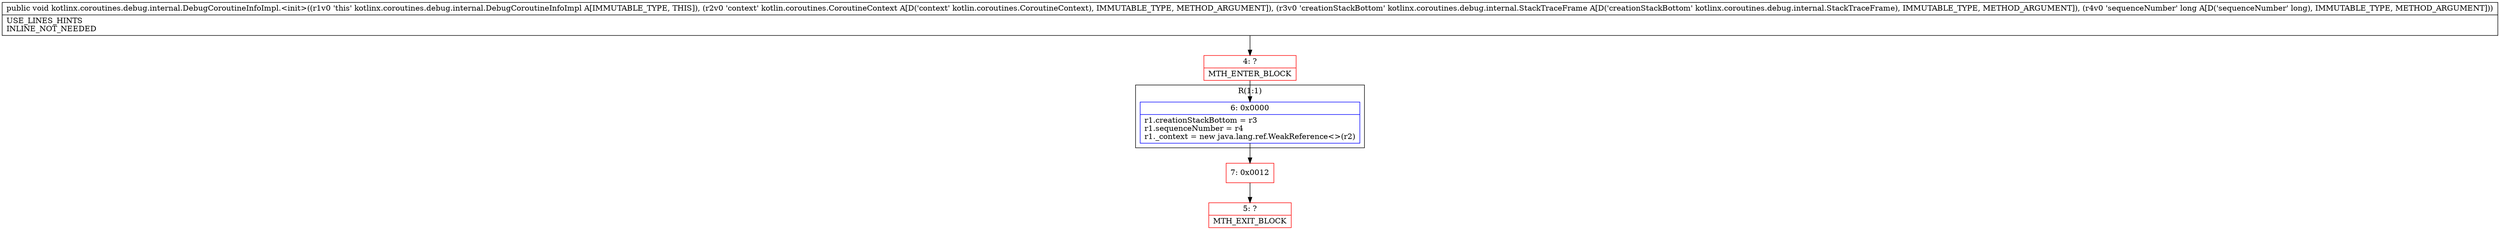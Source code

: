 digraph "CFG forkotlinx.coroutines.debug.internal.DebugCoroutineInfoImpl.\<init\>(Lkotlin\/coroutines\/CoroutineContext;Lkotlinx\/coroutines\/debug\/internal\/StackTraceFrame;J)V" {
subgraph cluster_Region_1058176767 {
label = "R(1:1)";
node [shape=record,color=blue];
Node_6 [shape=record,label="{6\:\ 0x0000|r1.creationStackBottom = r3\lr1.sequenceNumber = r4\lr1._context = new java.lang.ref.WeakReference\<\>(r2)\l}"];
}
Node_4 [shape=record,color=red,label="{4\:\ ?|MTH_ENTER_BLOCK\l}"];
Node_7 [shape=record,color=red,label="{7\:\ 0x0012}"];
Node_5 [shape=record,color=red,label="{5\:\ ?|MTH_EXIT_BLOCK\l}"];
MethodNode[shape=record,label="{public void kotlinx.coroutines.debug.internal.DebugCoroutineInfoImpl.\<init\>((r1v0 'this' kotlinx.coroutines.debug.internal.DebugCoroutineInfoImpl A[IMMUTABLE_TYPE, THIS]), (r2v0 'context' kotlin.coroutines.CoroutineContext A[D('context' kotlin.coroutines.CoroutineContext), IMMUTABLE_TYPE, METHOD_ARGUMENT]), (r3v0 'creationStackBottom' kotlinx.coroutines.debug.internal.StackTraceFrame A[D('creationStackBottom' kotlinx.coroutines.debug.internal.StackTraceFrame), IMMUTABLE_TYPE, METHOD_ARGUMENT]), (r4v0 'sequenceNumber' long A[D('sequenceNumber' long), IMMUTABLE_TYPE, METHOD_ARGUMENT]))  | USE_LINES_HINTS\lINLINE_NOT_NEEDED\l}"];
MethodNode -> Node_4;Node_6 -> Node_7;
Node_4 -> Node_6;
Node_7 -> Node_5;
}

